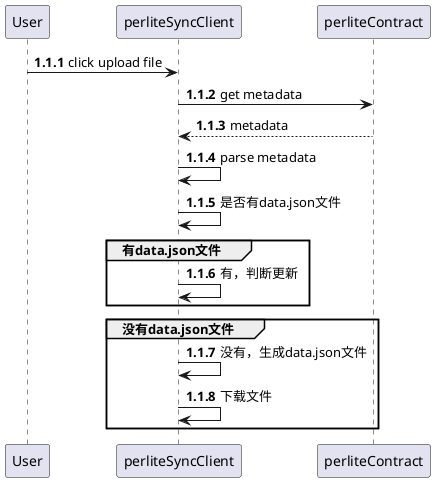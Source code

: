 @startuml uploadFile
autonumber 1.1.1
User -> perliteSyncClient: click upload file
perliteSyncClient -> perliteContract: get metadata
perliteContract --> perliteSyncClient: metadata
perliteSyncClient -> perliteSyncClient: parse metadata
perliteSyncClient -> perliteSyncClient: 是否有data.json文件

group 有data.json文件
    perliteSyncClient -> perliteSyncClient: 有，判断更新
end

group 没有data.json文件
    perliteSyncClient -> perliteSyncClient: 没有，生成data.json文件
    perliteSyncClient -> perliteSyncClient: 下载文件
end

@enduml
